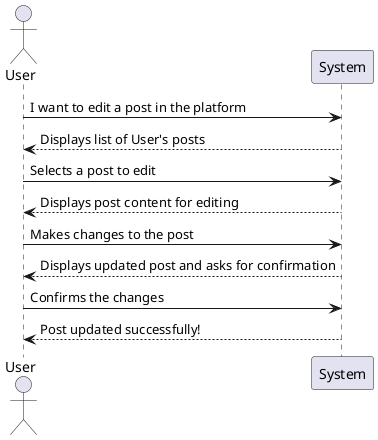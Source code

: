 @startuml

actor User
participant System

User -> System: I want to edit a post in the platform
System --> User: Displays list of User's posts
User -> System: Selects a post to edit
System --> User: Displays post content for editing
User -> System: Makes changes to the post
System --> User: Displays updated post and asks for confirmation
User -> System: Confirms the changes
System --> User: Post updated successfully!

@enduml